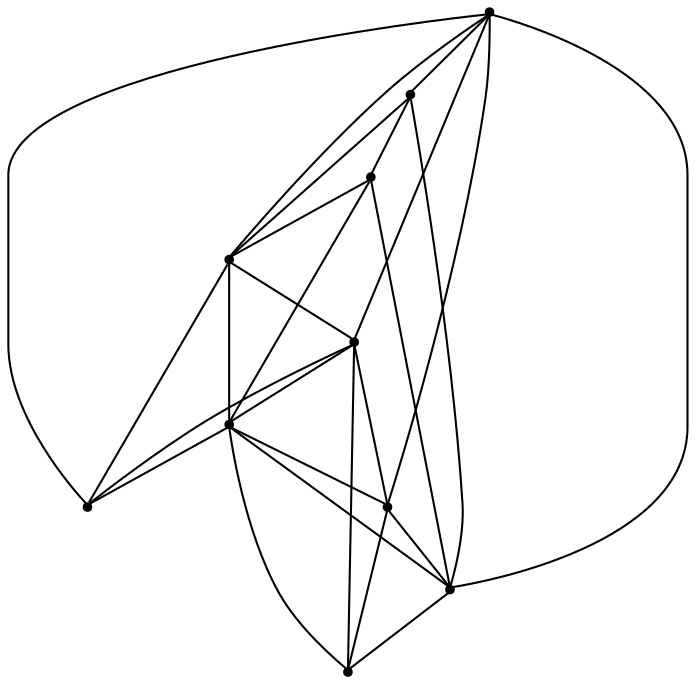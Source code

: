 graph {
  node [shape=point,comment="{\"directed\":false,\"doi\":\"10.1007/978-3-319-50106-2_11\",\"figure\":\"? (1)\"}"]

  v0 [pos="1566.7391901426354,252.47965258792993"]
  v1 [pos="1346.3686323023883,280.02123922411727"]
  v2 [pos="1429.0068681742296,307.57121942857077"]
  v3 [pos="1484.1009542707939,335.11687567361446"]
  v4 [pos="1373.9147533186137,362.66253191865803"]
  v5 [pos="1401.4617963668961,390.2084425142553"]
  v6 [pos="1511.6481244959114,417.754098759299"]
  v7 [pos="1456.5528620136197,445.2997550043426"]
  v8 [pos="1539.1930691264097,472.8454112493863"]
  v9 [pos="1318.8226384629982,500.3913218449835"]

  v9 -- v7 [id="-2",pos="1318.8226384629982,500.3913218449835 1456.5528620136197,445.2997550043426 1456.5528620136197,445.2997550043426 1456.5528620136197,445.2997550043426"]
  v9 -- v5 [id="-3",pos="1318.8226384629982,500.3913218449835 1401.4617963668961,390.2084425142553 1401.4617963668961,390.2084425142553 1401.4617963668961,390.2084425142553"]
  v9 -- v4 [id="-4",pos="1318.8226384629982,500.3913218449835 1373.9147533186137,362.66253191865803 1373.9147533186137,362.66253191865803 1373.9147533186137,362.66253191865803"]
  v9 -- v0 [id="-7",pos="1318.8226384629982,500.3913218449835 1318.8226384629982,252.47571015435034 1318.8226384629982,252.47571015435034 1318.8226384629982,252.47571015435034 1566.7391901426354,252.47965258792993 1566.7391901426354,252.47965258792993 1566.7391901426354,252.47965258792993"]
  v1 -- v4 [id="-8",pos="1346.3686323023883,280.02123922411727 1373.9147533186137,362.66253191865803 1373.9147533186137,362.66253191865803 1373.9147533186137,362.66253191865803"]
  v1 -- v9 [id="-11",pos="1346.3686323023883,280.02123922411727 1318.8226384629982,500.3913218449835 1318.8226384629982,500.3913218449835 1318.8226384629982,500.3913218449835"]
  v4 -- v2 [id="-12",pos="1373.9147533186137,362.66253191865803 1429.0068681742296,307.57121942857077 1429.0068681742296,307.57121942857077 1429.0068681742296,307.57121942857077"]
  v4 -- v5 [id="-13",pos="1373.9147533186137,362.66253191865803 1401.4617963668961,390.2084425142553 1401.4617963668961,390.2084425142553 1401.4617963668961,390.2084425142553"]
  v5 -- v2 [id="-16",pos="1401.4617963668961,390.2084425142553 1429.0068681742296,307.57121942857077 1429.0068681742296,307.57121942857077 1429.0068681742296,307.57121942857077"]
  v5 -- v7 [id="-17",pos="1401.4617963668961,390.2084425142553 1456.5528620136197,445.2997550043426 1456.5528620136197,445.2997550043426 1456.5528620136197,445.2997550043426"]
  v2 -- v0 [id="-20",pos="1429.0068681742296,307.57121942857077 1566.7391901426354,252.47965258792993 1566.7391901426354,252.47965258792993 1566.7391901426354,252.47965258792993"]
  v2 -- v1 [id="-21",pos="1429.0068681742296,307.57121942857077 1346.3686323023883,280.02123922411727 1346.3686323023883,280.02123922411727 1346.3686323023883,280.02123922411727"]
  v5 -- v3 [id="-24",pos="1401.4617963668961,390.2084425142553 1429.0068681742296,335.11687567361446 1429.0068681742296,335.11687567361446 1429.0068681742296,335.11687567361446 1484.1009542707939,335.11687567361446 1484.1009542707939,335.11687567361446 1484.1009542707939,335.11687567361446"]
  v2 -- v6 [id="-25",pos="1429.0068681742296,307.57121942857077 1429.0068681742296,335.1127742709389 1429.0068681742296,335.1127742709389 1429.0068681742296,335.1127742709389 1511.6481244959114,417.754098759299 1511.6481244959114,417.754098759299 1511.6481244959114,417.754098759299"]
  v6 -- v0 [id="-30",pos="1511.6481244959114,417.754098759299 1566.7391901426354,252.47965258792993 1566.7391901426354,252.47965258792993 1566.7391901426354,252.47965258792993"]
  v6 -- v5 [id="-31",pos="1511.6481244959114,417.754098759299 1401.4617963668961,390.2084425142553 1401.4617963668961,390.2084425142553 1401.4617963668961,390.2084425142553"]
  v6 -- v3 [id="-32",pos="1511.6481244959114,417.754098759299 1484.1009542707939,335.11687567361446 1484.1009542707939,335.11687567361446 1484.1009542707939,335.11687567361446"]
  v5 -- v8 [id="-35",pos="1401.4617963668961,390.2084425142553 1511.6491737048036,445.299818591981 1511.6491737048036,445.299818591981 1511.6491737048036,445.299818591981 1539.1930691264097,472.8454112493863 1539.1930691264097,472.8454112493863 1539.1930691264097,472.8454112493863"]
  v7 -- v6 [id="-36",pos="1456.5528620136197,445.2997550043426 1511.6491737048036,445.2997550043426 1511.6491737048036,445.2997550043426 1511.6491737048036,445.2997550043426 1511.6481244959114,417.754098759299 1511.6481244959114,417.754098759299 1511.6481244959114,417.754098759299"]
  v3 -- v2 [id="-39",pos="1484.1009542707939,335.11687567361446 1429.0068681742296,307.57121942857077 1429.0068681742296,307.57121942857077 1429.0068681742296,307.57121942857077"]
  v8 -- v9 [id="-40",pos="1539.1930691264097,472.8454112493863 1318.8226384629982,500.3913218449835 1318.8226384629982,500.3913218449835 1318.8226384629982,500.3913218449835"]
  v8 -- v7 [id="-41",pos="1539.1930691264097,472.8454112493863 1456.5528620136197,445.2997550043426 1456.5528620136197,445.2997550043426 1456.5528620136197,445.2997550043426"]
  v8 -- v0 [id="-42",pos="1539.1930691264097,472.8454112493863 1566.7391901426354,252.47965258792993 1566.7391901426354,252.47965258792993 1566.7391901426354,252.47965258792993"]
  v8 -- v6 [id="-43",pos="1539.1930691264097,472.8454112493863 1511.6481244959114,417.754098759299 1511.6481244959114,417.754098759299 1511.6481244959114,417.754098759299"]
  v0 -- v3 [id="-44",pos="1566.7391901426354,252.47965258792993 1484.1009542707939,335.11687567361446 1484.1009542707939,335.11687567361446 1484.1009542707939,335.11687567361446"]
  v0 -- v1 [id="-47",pos="1566.7391901426354,252.47965258792993 1346.3686323023883,280.02123922411727 1346.3686323023883,280.02123922411727 1346.3686323023883,280.02123922411727"]
}